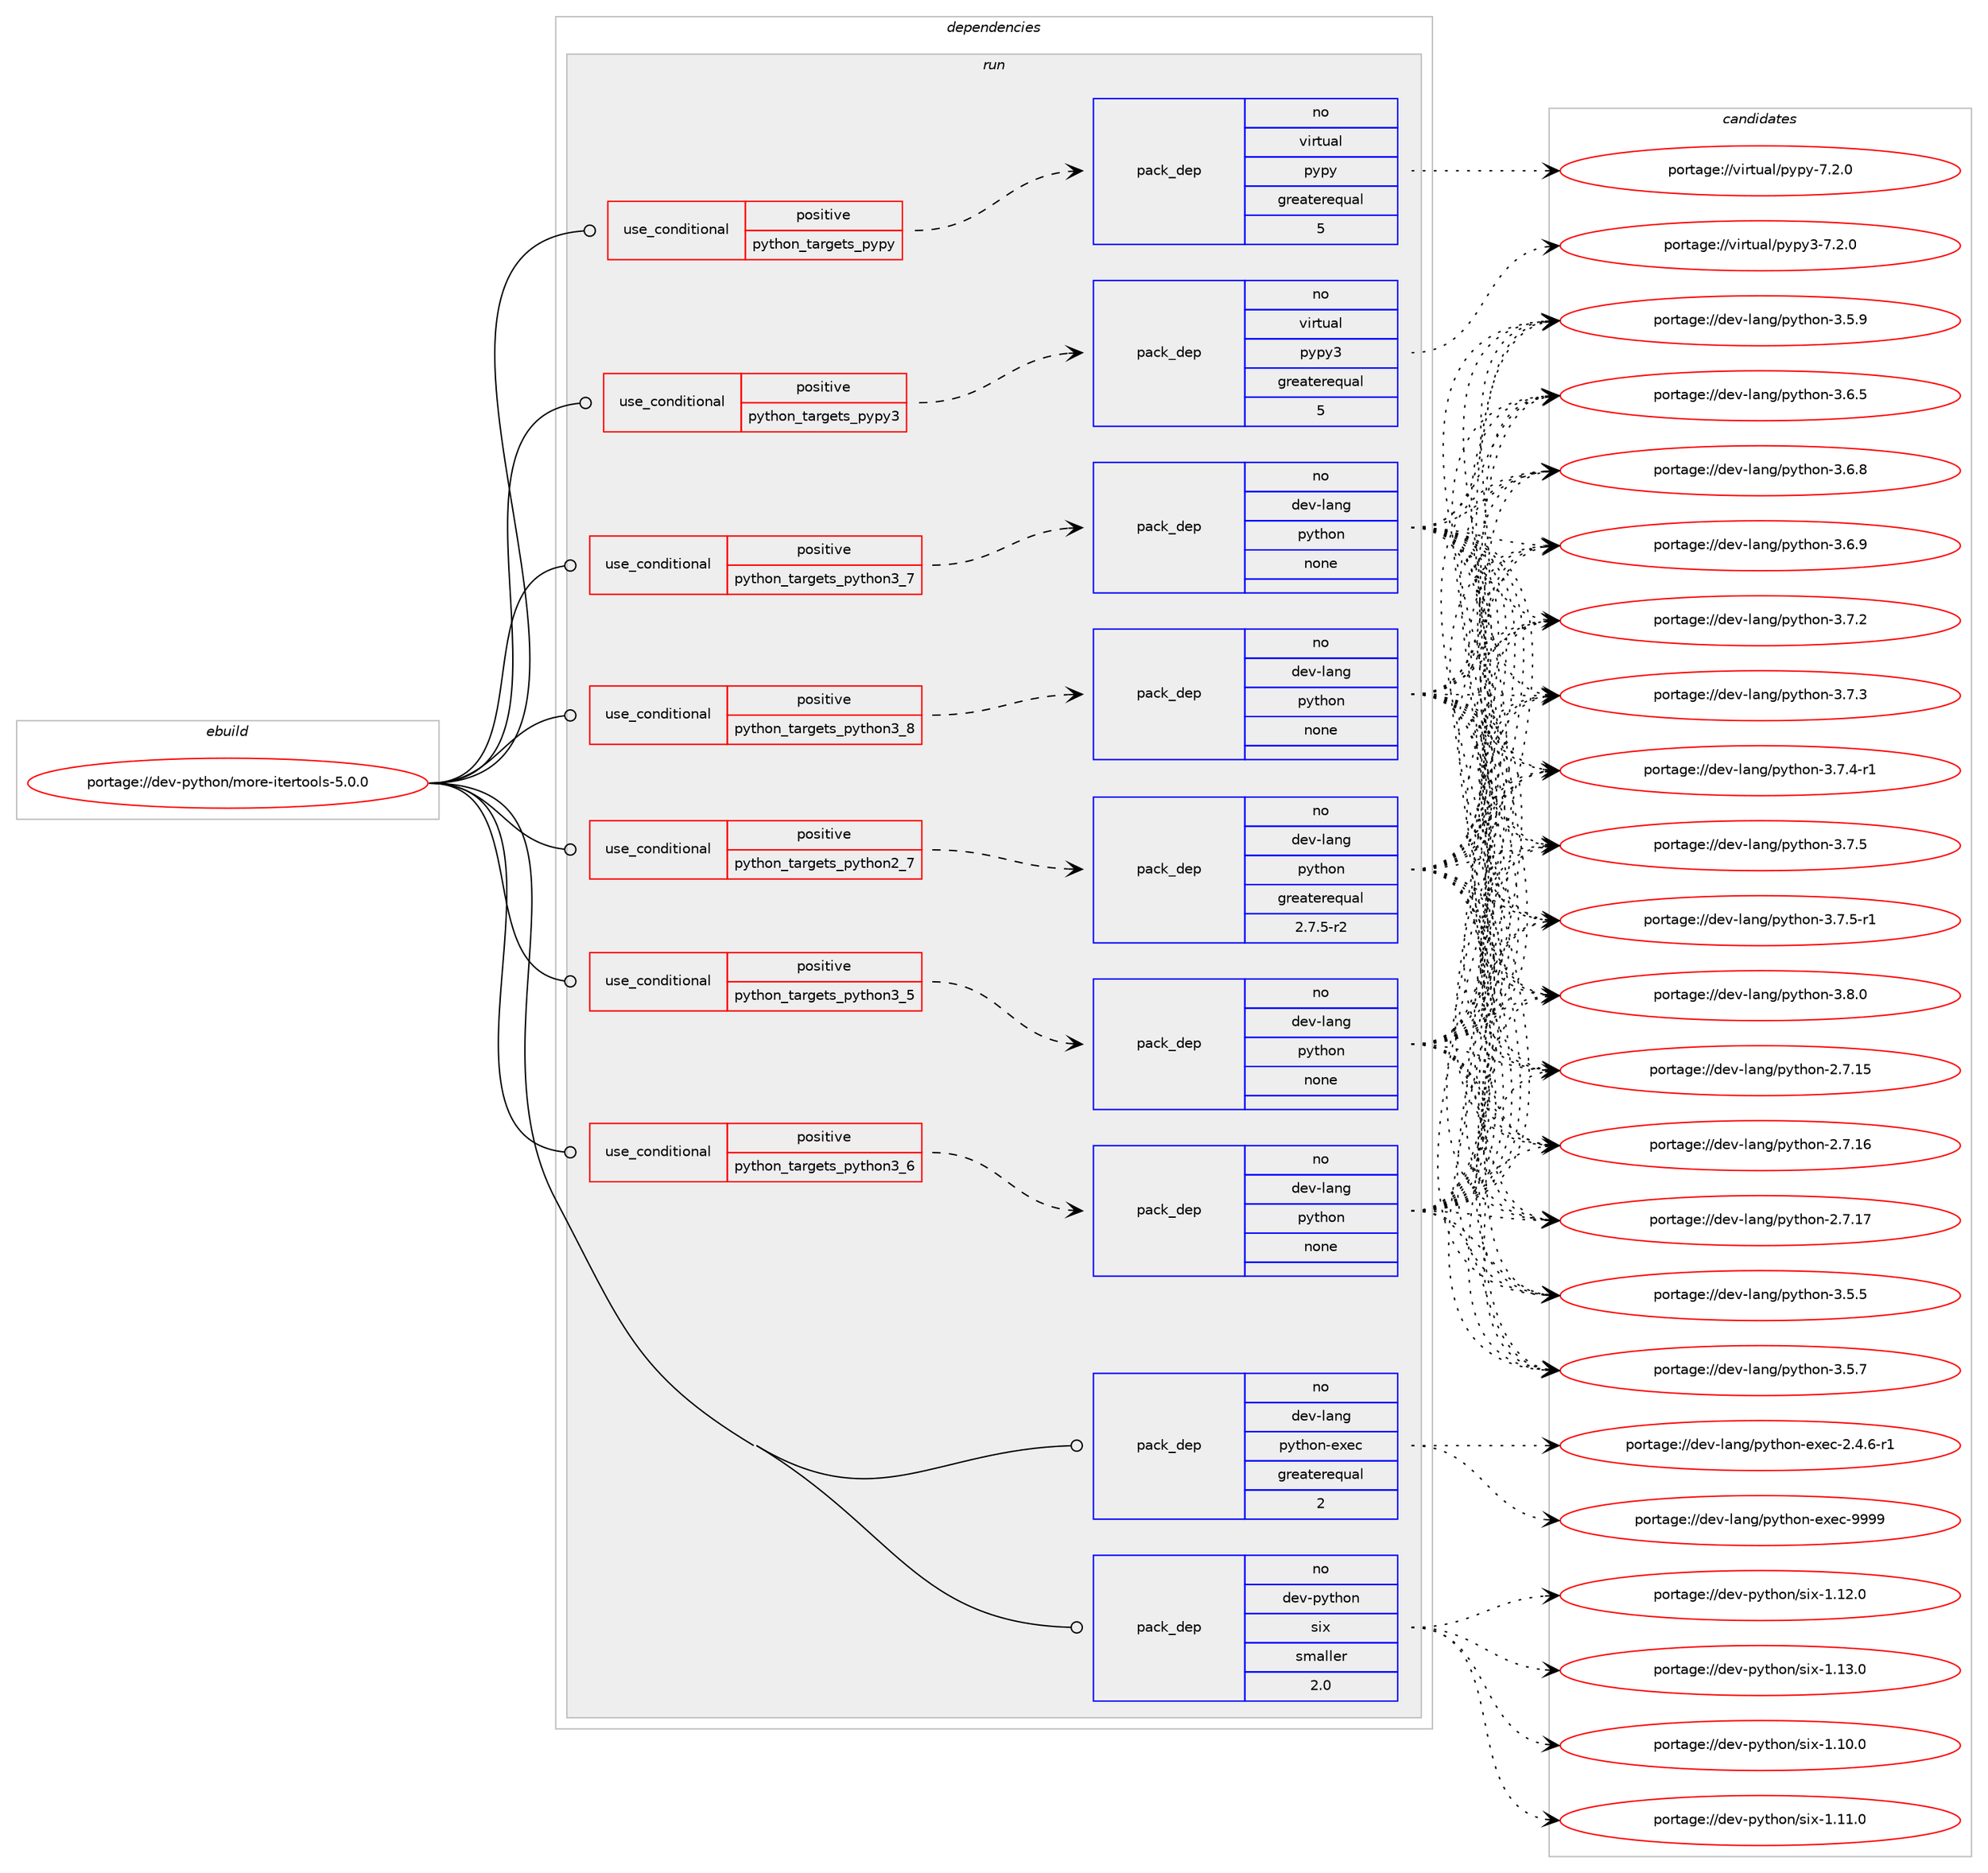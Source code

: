 digraph prolog {

# *************
# Graph options
# *************

newrank=true;
concentrate=true;
compound=true;
graph [rankdir=LR,fontname=Helvetica,fontsize=10,ranksep=1.5];#, ranksep=2.5, nodesep=0.2];
edge  [arrowhead=vee];
node  [fontname=Helvetica,fontsize=10];

# **********
# The ebuild
# **********

subgraph cluster_leftcol {
color=gray;
rank=same;
label=<<i>ebuild</i>>;
id [label="portage://dev-python/more-itertools-5.0.0", color=red, width=4, href="../dev-python/more-itertools-5.0.0.svg"];
}

# ****************
# The dependencies
# ****************

subgraph cluster_midcol {
color=gray;
label=<<i>dependencies</i>>;
subgraph cluster_compile {
fillcolor="#eeeeee";
style=filled;
label=<<i>compile</i>>;
}
subgraph cluster_compileandrun {
fillcolor="#eeeeee";
style=filled;
label=<<i>compile and run</i>>;
}
subgraph cluster_run {
fillcolor="#eeeeee";
style=filled;
label=<<i>run</i>>;
subgraph cond31907 {
dependency149842 [label=<<TABLE BORDER="0" CELLBORDER="1" CELLSPACING="0" CELLPADDING="4"><TR><TD ROWSPAN="3" CELLPADDING="10">use_conditional</TD></TR><TR><TD>positive</TD></TR><TR><TD>python_targets_pypy</TD></TR></TABLE>>, shape=none, color=red];
subgraph pack114609 {
dependency149843 [label=<<TABLE BORDER="0" CELLBORDER="1" CELLSPACING="0" CELLPADDING="4" WIDTH="220"><TR><TD ROWSPAN="6" CELLPADDING="30">pack_dep</TD></TR><TR><TD WIDTH="110">no</TD></TR><TR><TD>virtual</TD></TR><TR><TD>pypy</TD></TR><TR><TD>greaterequal</TD></TR><TR><TD>5</TD></TR></TABLE>>, shape=none, color=blue];
}
dependency149842:e -> dependency149843:w [weight=20,style="dashed",arrowhead="vee"];
}
id:e -> dependency149842:w [weight=20,style="solid",arrowhead="odot"];
subgraph cond31908 {
dependency149844 [label=<<TABLE BORDER="0" CELLBORDER="1" CELLSPACING="0" CELLPADDING="4"><TR><TD ROWSPAN="3" CELLPADDING="10">use_conditional</TD></TR><TR><TD>positive</TD></TR><TR><TD>python_targets_pypy3</TD></TR></TABLE>>, shape=none, color=red];
subgraph pack114610 {
dependency149845 [label=<<TABLE BORDER="0" CELLBORDER="1" CELLSPACING="0" CELLPADDING="4" WIDTH="220"><TR><TD ROWSPAN="6" CELLPADDING="30">pack_dep</TD></TR><TR><TD WIDTH="110">no</TD></TR><TR><TD>virtual</TD></TR><TR><TD>pypy3</TD></TR><TR><TD>greaterequal</TD></TR><TR><TD>5</TD></TR></TABLE>>, shape=none, color=blue];
}
dependency149844:e -> dependency149845:w [weight=20,style="dashed",arrowhead="vee"];
}
id:e -> dependency149844:w [weight=20,style="solid",arrowhead="odot"];
subgraph cond31909 {
dependency149846 [label=<<TABLE BORDER="0" CELLBORDER="1" CELLSPACING="0" CELLPADDING="4"><TR><TD ROWSPAN="3" CELLPADDING="10">use_conditional</TD></TR><TR><TD>positive</TD></TR><TR><TD>python_targets_python2_7</TD></TR></TABLE>>, shape=none, color=red];
subgraph pack114611 {
dependency149847 [label=<<TABLE BORDER="0" CELLBORDER="1" CELLSPACING="0" CELLPADDING="4" WIDTH="220"><TR><TD ROWSPAN="6" CELLPADDING="30">pack_dep</TD></TR><TR><TD WIDTH="110">no</TD></TR><TR><TD>dev-lang</TD></TR><TR><TD>python</TD></TR><TR><TD>greaterequal</TD></TR><TR><TD>2.7.5-r2</TD></TR></TABLE>>, shape=none, color=blue];
}
dependency149846:e -> dependency149847:w [weight=20,style="dashed",arrowhead="vee"];
}
id:e -> dependency149846:w [weight=20,style="solid",arrowhead="odot"];
subgraph cond31910 {
dependency149848 [label=<<TABLE BORDER="0" CELLBORDER="1" CELLSPACING="0" CELLPADDING="4"><TR><TD ROWSPAN="3" CELLPADDING="10">use_conditional</TD></TR><TR><TD>positive</TD></TR><TR><TD>python_targets_python3_5</TD></TR></TABLE>>, shape=none, color=red];
subgraph pack114612 {
dependency149849 [label=<<TABLE BORDER="0" CELLBORDER="1" CELLSPACING="0" CELLPADDING="4" WIDTH="220"><TR><TD ROWSPAN="6" CELLPADDING="30">pack_dep</TD></TR><TR><TD WIDTH="110">no</TD></TR><TR><TD>dev-lang</TD></TR><TR><TD>python</TD></TR><TR><TD>none</TD></TR><TR><TD></TD></TR></TABLE>>, shape=none, color=blue];
}
dependency149848:e -> dependency149849:w [weight=20,style="dashed",arrowhead="vee"];
}
id:e -> dependency149848:w [weight=20,style="solid",arrowhead="odot"];
subgraph cond31911 {
dependency149850 [label=<<TABLE BORDER="0" CELLBORDER="1" CELLSPACING="0" CELLPADDING="4"><TR><TD ROWSPAN="3" CELLPADDING="10">use_conditional</TD></TR><TR><TD>positive</TD></TR><TR><TD>python_targets_python3_6</TD></TR></TABLE>>, shape=none, color=red];
subgraph pack114613 {
dependency149851 [label=<<TABLE BORDER="0" CELLBORDER="1" CELLSPACING="0" CELLPADDING="4" WIDTH="220"><TR><TD ROWSPAN="6" CELLPADDING="30">pack_dep</TD></TR><TR><TD WIDTH="110">no</TD></TR><TR><TD>dev-lang</TD></TR><TR><TD>python</TD></TR><TR><TD>none</TD></TR><TR><TD></TD></TR></TABLE>>, shape=none, color=blue];
}
dependency149850:e -> dependency149851:w [weight=20,style="dashed",arrowhead="vee"];
}
id:e -> dependency149850:w [weight=20,style="solid",arrowhead="odot"];
subgraph cond31912 {
dependency149852 [label=<<TABLE BORDER="0" CELLBORDER="1" CELLSPACING="0" CELLPADDING="4"><TR><TD ROWSPAN="3" CELLPADDING="10">use_conditional</TD></TR><TR><TD>positive</TD></TR><TR><TD>python_targets_python3_7</TD></TR></TABLE>>, shape=none, color=red];
subgraph pack114614 {
dependency149853 [label=<<TABLE BORDER="0" CELLBORDER="1" CELLSPACING="0" CELLPADDING="4" WIDTH="220"><TR><TD ROWSPAN="6" CELLPADDING="30">pack_dep</TD></TR><TR><TD WIDTH="110">no</TD></TR><TR><TD>dev-lang</TD></TR><TR><TD>python</TD></TR><TR><TD>none</TD></TR><TR><TD></TD></TR></TABLE>>, shape=none, color=blue];
}
dependency149852:e -> dependency149853:w [weight=20,style="dashed",arrowhead="vee"];
}
id:e -> dependency149852:w [weight=20,style="solid",arrowhead="odot"];
subgraph cond31913 {
dependency149854 [label=<<TABLE BORDER="0" CELLBORDER="1" CELLSPACING="0" CELLPADDING="4"><TR><TD ROWSPAN="3" CELLPADDING="10">use_conditional</TD></TR><TR><TD>positive</TD></TR><TR><TD>python_targets_python3_8</TD></TR></TABLE>>, shape=none, color=red];
subgraph pack114615 {
dependency149855 [label=<<TABLE BORDER="0" CELLBORDER="1" CELLSPACING="0" CELLPADDING="4" WIDTH="220"><TR><TD ROWSPAN="6" CELLPADDING="30">pack_dep</TD></TR><TR><TD WIDTH="110">no</TD></TR><TR><TD>dev-lang</TD></TR><TR><TD>python</TD></TR><TR><TD>none</TD></TR><TR><TD></TD></TR></TABLE>>, shape=none, color=blue];
}
dependency149854:e -> dependency149855:w [weight=20,style="dashed",arrowhead="vee"];
}
id:e -> dependency149854:w [weight=20,style="solid",arrowhead="odot"];
subgraph pack114616 {
dependency149856 [label=<<TABLE BORDER="0" CELLBORDER="1" CELLSPACING="0" CELLPADDING="4" WIDTH="220"><TR><TD ROWSPAN="6" CELLPADDING="30">pack_dep</TD></TR><TR><TD WIDTH="110">no</TD></TR><TR><TD>dev-lang</TD></TR><TR><TD>python-exec</TD></TR><TR><TD>greaterequal</TD></TR><TR><TD>2</TD></TR></TABLE>>, shape=none, color=blue];
}
id:e -> dependency149856:w [weight=20,style="solid",arrowhead="odot"];
subgraph pack114617 {
dependency149857 [label=<<TABLE BORDER="0" CELLBORDER="1" CELLSPACING="0" CELLPADDING="4" WIDTH="220"><TR><TD ROWSPAN="6" CELLPADDING="30">pack_dep</TD></TR><TR><TD WIDTH="110">no</TD></TR><TR><TD>dev-python</TD></TR><TR><TD>six</TD></TR><TR><TD>smaller</TD></TR><TR><TD>2.0</TD></TR></TABLE>>, shape=none, color=blue];
}
id:e -> dependency149857:w [weight=20,style="solid",arrowhead="odot"];
}
}

# **************
# The candidates
# **************

subgraph cluster_choices {
rank=same;
color=gray;
label=<<i>candidates</i>>;

subgraph choice114609 {
color=black;
nodesep=1;
choiceportage1181051141161179710847112121112121455546504648 [label="portage://virtual/pypy-7.2.0", color=red, width=4,href="../virtual/pypy-7.2.0.svg"];
dependency149843:e -> choiceportage1181051141161179710847112121112121455546504648:w [style=dotted,weight="100"];
}
subgraph choice114610 {
color=black;
nodesep=1;
choiceportage118105114116117971084711212111212151455546504648 [label="portage://virtual/pypy3-7.2.0", color=red, width=4,href="../virtual/pypy3-7.2.0.svg"];
dependency149845:e -> choiceportage118105114116117971084711212111212151455546504648:w [style=dotted,weight="100"];
}
subgraph choice114611 {
color=black;
nodesep=1;
choiceportage10010111845108971101034711212111610411111045504655464953 [label="portage://dev-lang/python-2.7.15", color=red, width=4,href="../dev-lang/python-2.7.15.svg"];
choiceportage10010111845108971101034711212111610411111045504655464954 [label="portage://dev-lang/python-2.7.16", color=red, width=4,href="../dev-lang/python-2.7.16.svg"];
choiceportage10010111845108971101034711212111610411111045504655464955 [label="portage://dev-lang/python-2.7.17", color=red, width=4,href="../dev-lang/python-2.7.17.svg"];
choiceportage100101118451089711010347112121116104111110455146534653 [label="portage://dev-lang/python-3.5.5", color=red, width=4,href="../dev-lang/python-3.5.5.svg"];
choiceportage100101118451089711010347112121116104111110455146534655 [label="portage://dev-lang/python-3.5.7", color=red, width=4,href="../dev-lang/python-3.5.7.svg"];
choiceportage100101118451089711010347112121116104111110455146534657 [label="portage://dev-lang/python-3.5.9", color=red, width=4,href="../dev-lang/python-3.5.9.svg"];
choiceportage100101118451089711010347112121116104111110455146544653 [label="portage://dev-lang/python-3.6.5", color=red, width=4,href="../dev-lang/python-3.6.5.svg"];
choiceportage100101118451089711010347112121116104111110455146544656 [label="portage://dev-lang/python-3.6.8", color=red, width=4,href="../dev-lang/python-3.6.8.svg"];
choiceportage100101118451089711010347112121116104111110455146544657 [label="portage://dev-lang/python-3.6.9", color=red, width=4,href="../dev-lang/python-3.6.9.svg"];
choiceportage100101118451089711010347112121116104111110455146554650 [label="portage://dev-lang/python-3.7.2", color=red, width=4,href="../dev-lang/python-3.7.2.svg"];
choiceportage100101118451089711010347112121116104111110455146554651 [label="portage://dev-lang/python-3.7.3", color=red, width=4,href="../dev-lang/python-3.7.3.svg"];
choiceportage1001011184510897110103471121211161041111104551465546524511449 [label="portage://dev-lang/python-3.7.4-r1", color=red, width=4,href="../dev-lang/python-3.7.4-r1.svg"];
choiceportage100101118451089711010347112121116104111110455146554653 [label="portage://dev-lang/python-3.7.5", color=red, width=4,href="../dev-lang/python-3.7.5.svg"];
choiceportage1001011184510897110103471121211161041111104551465546534511449 [label="portage://dev-lang/python-3.7.5-r1", color=red, width=4,href="../dev-lang/python-3.7.5-r1.svg"];
choiceportage100101118451089711010347112121116104111110455146564648 [label="portage://dev-lang/python-3.8.0", color=red, width=4,href="../dev-lang/python-3.8.0.svg"];
dependency149847:e -> choiceportage10010111845108971101034711212111610411111045504655464953:w [style=dotted,weight="100"];
dependency149847:e -> choiceportage10010111845108971101034711212111610411111045504655464954:w [style=dotted,weight="100"];
dependency149847:e -> choiceportage10010111845108971101034711212111610411111045504655464955:w [style=dotted,weight="100"];
dependency149847:e -> choiceportage100101118451089711010347112121116104111110455146534653:w [style=dotted,weight="100"];
dependency149847:e -> choiceportage100101118451089711010347112121116104111110455146534655:w [style=dotted,weight="100"];
dependency149847:e -> choiceportage100101118451089711010347112121116104111110455146534657:w [style=dotted,weight="100"];
dependency149847:e -> choiceportage100101118451089711010347112121116104111110455146544653:w [style=dotted,weight="100"];
dependency149847:e -> choiceportage100101118451089711010347112121116104111110455146544656:w [style=dotted,weight="100"];
dependency149847:e -> choiceportage100101118451089711010347112121116104111110455146544657:w [style=dotted,weight="100"];
dependency149847:e -> choiceportage100101118451089711010347112121116104111110455146554650:w [style=dotted,weight="100"];
dependency149847:e -> choiceportage100101118451089711010347112121116104111110455146554651:w [style=dotted,weight="100"];
dependency149847:e -> choiceportage1001011184510897110103471121211161041111104551465546524511449:w [style=dotted,weight="100"];
dependency149847:e -> choiceportage100101118451089711010347112121116104111110455146554653:w [style=dotted,weight="100"];
dependency149847:e -> choiceportage1001011184510897110103471121211161041111104551465546534511449:w [style=dotted,weight="100"];
dependency149847:e -> choiceportage100101118451089711010347112121116104111110455146564648:w [style=dotted,weight="100"];
}
subgraph choice114612 {
color=black;
nodesep=1;
choiceportage10010111845108971101034711212111610411111045504655464953 [label="portage://dev-lang/python-2.7.15", color=red, width=4,href="../dev-lang/python-2.7.15.svg"];
choiceportage10010111845108971101034711212111610411111045504655464954 [label="portage://dev-lang/python-2.7.16", color=red, width=4,href="../dev-lang/python-2.7.16.svg"];
choiceportage10010111845108971101034711212111610411111045504655464955 [label="portage://dev-lang/python-2.7.17", color=red, width=4,href="../dev-lang/python-2.7.17.svg"];
choiceportage100101118451089711010347112121116104111110455146534653 [label="portage://dev-lang/python-3.5.5", color=red, width=4,href="../dev-lang/python-3.5.5.svg"];
choiceportage100101118451089711010347112121116104111110455146534655 [label="portage://dev-lang/python-3.5.7", color=red, width=4,href="../dev-lang/python-3.5.7.svg"];
choiceportage100101118451089711010347112121116104111110455146534657 [label="portage://dev-lang/python-3.5.9", color=red, width=4,href="../dev-lang/python-3.5.9.svg"];
choiceportage100101118451089711010347112121116104111110455146544653 [label="portage://dev-lang/python-3.6.5", color=red, width=4,href="../dev-lang/python-3.6.5.svg"];
choiceportage100101118451089711010347112121116104111110455146544656 [label="portage://dev-lang/python-3.6.8", color=red, width=4,href="../dev-lang/python-3.6.8.svg"];
choiceportage100101118451089711010347112121116104111110455146544657 [label="portage://dev-lang/python-3.6.9", color=red, width=4,href="../dev-lang/python-3.6.9.svg"];
choiceportage100101118451089711010347112121116104111110455146554650 [label="portage://dev-lang/python-3.7.2", color=red, width=4,href="../dev-lang/python-3.7.2.svg"];
choiceportage100101118451089711010347112121116104111110455146554651 [label="portage://dev-lang/python-3.7.3", color=red, width=4,href="../dev-lang/python-3.7.3.svg"];
choiceportage1001011184510897110103471121211161041111104551465546524511449 [label="portage://dev-lang/python-3.7.4-r1", color=red, width=4,href="../dev-lang/python-3.7.4-r1.svg"];
choiceportage100101118451089711010347112121116104111110455146554653 [label="portage://dev-lang/python-3.7.5", color=red, width=4,href="../dev-lang/python-3.7.5.svg"];
choiceportage1001011184510897110103471121211161041111104551465546534511449 [label="portage://dev-lang/python-3.7.5-r1", color=red, width=4,href="../dev-lang/python-3.7.5-r1.svg"];
choiceportage100101118451089711010347112121116104111110455146564648 [label="portage://dev-lang/python-3.8.0", color=red, width=4,href="../dev-lang/python-3.8.0.svg"];
dependency149849:e -> choiceportage10010111845108971101034711212111610411111045504655464953:w [style=dotted,weight="100"];
dependency149849:e -> choiceportage10010111845108971101034711212111610411111045504655464954:w [style=dotted,weight="100"];
dependency149849:e -> choiceportage10010111845108971101034711212111610411111045504655464955:w [style=dotted,weight="100"];
dependency149849:e -> choiceportage100101118451089711010347112121116104111110455146534653:w [style=dotted,weight="100"];
dependency149849:e -> choiceportage100101118451089711010347112121116104111110455146534655:w [style=dotted,weight="100"];
dependency149849:e -> choiceportage100101118451089711010347112121116104111110455146534657:w [style=dotted,weight="100"];
dependency149849:e -> choiceportage100101118451089711010347112121116104111110455146544653:w [style=dotted,weight="100"];
dependency149849:e -> choiceportage100101118451089711010347112121116104111110455146544656:w [style=dotted,weight="100"];
dependency149849:e -> choiceportage100101118451089711010347112121116104111110455146544657:w [style=dotted,weight="100"];
dependency149849:e -> choiceportage100101118451089711010347112121116104111110455146554650:w [style=dotted,weight="100"];
dependency149849:e -> choiceportage100101118451089711010347112121116104111110455146554651:w [style=dotted,weight="100"];
dependency149849:e -> choiceportage1001011184510897110103471121211161041111104551465546524511449:w [style=dotted,weight="100"];
dependency149849:e -> choiceportage100101118451089711010347112121116104111110455146554653:w [style=dotted,weight="100"];
dependency149849:e -> choiceportage1001011184510897110103471121211161041111104551465546534511449:w [style=dotted,weight="100"];
dependency149849:e -> choiceportage100101118451089711010347112121116104111110455146564648:w [style=dotted,weight="100"];
}
subgraph choice114613 {
color=black;
nodesep=1;
choiceportage10010111845108971101034711212111610411111045504655464953 [label="portage://dev-lang/python-2.7.15", color=red, width=4,href="../dev-lang/python-2.7.15.svg"];
choiceportage10010111845108971101034711212111610411111045504655464954 [label="portage://dev-lang/python-2.7.16", color=red, width=4,href="../dev-lang/python-2.7.16.svg"];
choiceportage10010111845108971101034711212111610411111045504655464955 [label="portage://dev-lang/python-2.7.17", color=red, width=4,href="../dev-lang/python-2.7.17.svg"];
choiceportage100101118451089711010347112121116104111110455146534653 [label="portage://dev-lang/python-3.5.5", color=red, width=4,href="../dev-lang/python-3.5.5.svg"];
choiceportage100101118451089711010347112121116104111110455146534655 [label="portage://dev-lang/python-3.5.7", color=red, width=4,href="../dev-lang/python-3.5.7.svg"];
choiceportage100101118451089711010347112121116104111110455146534657 [label="portage://dev-lang/python-3.5.9", color=red, width=4,href="../dev-lang/python-3.5.9.svg"];
choiceportage100101118451089711010347112121116104111110455146544653 [label="portage://dev-lang/python-3.6.5", color=red, width=4,href="../dev-lang/python-3.6.5.svg"];
choiceportage100101118451089711010347112121116104111110455146544656 [label="portage://dev-lang/python-3.6.8", color=red, width=4,href="../dev-lang/python-3.6.8.svg"];
choiceportage100101118451089711010347112121116104111110455146544657 [label="portage://dev-lang/python-3.6.9", color=red, width=4,href="../dev-lang/python-3.6.9.svg"];
choiceportage100101118451089711010347112121116104111110455146554650 [label="portage://dev-lang/python-3.7.2", color=red, width=4,href="../dev-lang/python-3.7.2.svg"];
choiceportage100101118451089711010347112121116104111110455146554651 [label="portage://dev-lang/python-3.7.3", color=red, width=4,href="../dev-lang/python-3.7.3.svg"];
choiceportage1001011184510897110103471121211161041111104551465546524511449 [label="portage://dev-lang/python-3.7.4-r1", color=red, width=4,href="../dev-lang/python-3.7.4-r1.svg"];
choiceportage100101118451089711010347112121116104111110455146554653 [label="portage://dev-lang/python-3.7.5", color=red, width=4,href="../dev-lang/python-3.7.5.svg"];
choiceportage1001011184510897110103471121211161041111104551465546534511449 [label="portage://dev-lang/python-3.7.5-r1", color=red, width=4,href="../dev-lang/python-3.7.5-r1.svg"];
choiceportage100101118451089711010347112121116104111110455146564648 [label="portage://dev-lang/python-3.8.0", color=red, width=4,href="../dev-lang/python-3.8.0.svg"];
dependency149851:e -> choiceportage10010111845108971101034711212111610411111045504655464953:w [style=dotted,weight="100"];
dependency149851:e -> choiceportage10010111845108971101034711212111610411111045504655464954:w [style=dotted,weight="100"];
dependency149851:e -> choiceportage10010111845108971101034711212111610411111045504655464955:w [style=dotted,weight="100"];
dependency149851:e -> choiceportage100101118451089711010347112121116104111110455146534653:w [style=dotted,weight="100"];
dependency149851:e -> choiceportage100101118451089711010347112121116104111110455146534655:w [style=dotted,weight="100"];
dependency149851:e -> choiceportage100101118451089711010347112121116104111110455146534657:w [style=dotted,weight="100"];
dependency149851:e -> choiceportage100101118451089711010347112121116104111110455146544653:w [style=dotted,weight="100"];
dependency149851:e -> choiceportage100101118451089711010347112121116104111110455146544656:w [style=dotted,weight="100"];
dependency149851:e -> choiceportage100101118451089711010347112121116104111110455146544657:w [style=dotted,weight="100"];
dependency149851:e -> choiceportage100101118451089711010347112121116104111110455146554650:w [style=dotted,weight="100"];
dependency149851:e -> choiceportage100101118451089711010347112121116104111110455146554651:w [style=dotted,weight="100"];
dependency149851:e -> choiceportage1001011184510897110103471121211161041111104551465546524511449:w [style=dotted,weight="100"];
dependency149851:e -> choiceportage100101118451089711010347112121116104111110455146554653:w [style=dotted,weight="100"];
dependency149851:e -> choiceportage1001011184510897110103471121211161041111104551465546534511449:w [style=dotted,weight="100"];
dependency149851:e -> choiceportage100101118451089711010347112121116104111110455146564648:w [style=dotted,weight="100"];
}
subgraph choice114614 {
color=black;
nodesep=1;
choiceportage10010111845108971101034711212111610411111045504655464953 [label="portage://dev-lang/python-2.7.15", color=red, width=4,href="../dev-lang/python-2.7.15.svg"];
choiceportage10010111845108971101034711212111610411111045504655464954 [label="portage://dev-lang/python-2.7.16", color=red, width=4,href="../dev-lang/python-2.7.16.svg"];
choiceportage10010111845108971101034711212111610411111045504655464955 [label="portage://dev-lang/python-2.7.17", color=red, width=4,href="../dev-lang/python-2.7.17.svg"];
choiceportage100101118451089711010347112121116104111110455146534653 [label="portage://dev-lang/python-3.5.5", color=red, width=4,href="../dev-lang/python-3.5.5.svg"];
choiceportage100101118451089711010347112121116104111110455146534655 [label="portage://dev-lang/python-3.5.7", color=red, width=4,href="../dev-lang/python-3.5.7.svg"];
choiceportage100101118451089711010347112121116104111110455146534657 [label="portage://dev-lang/python-3.5.9", color=red, width=4,href="../dev-lang/python-3.5.9.svg"];
choiceportage100101118451089711010347112121116104111110455146544653 [label="portage://dev-lang/python-3.6.5", color=red, width=4,href="../dev-lang/python-3.6.5.svg"];
choiceportage100101118451089711010347112121116104111110455146544656 [label="portage://dev-lang/python-3.6.8", color=red, width=4,href="../dev-lang/python-3.6.8.svg"];
choiceportage100101118451089711010347112121116104111110455146544657 [label="portage://dev-lang/python-3.6.9", color=red, width=4,href="../dev-lang/python-3.6.9.svg"];
choiceportage100101118451089711010347112121116104111110455146554650 [label="portage://dev-lang/python-3.7.2", color=red, width=4,href="../dev-lang/python-3.7.2.svg"];
choiceportage100101118451089711010347112121116104111110455146554651 [label="portage://dev-lang/python-3.7.3", color=red, width=4,href="../dev-lang/python-3.7.3.svg"];
choiceportage1001011184510897110103471121211161041111104551465546524511449 [label="portage://dev-lang/python-3.7.4-r1", color=red, width=4,href="../dev-lang/python-3.7.4-r1.svg"];
choiceportage100101118451089711010347112121116104111110455146554653 [label="portage://dev-lang/python-3.7.5", color=red, width=4,href="../dev-lang/python-3.7.5.svg"];
choiceportage1001011184510897110103471121211161041111104551465546534511449 [label="portage://dev-lang/python-3.7.5-r1", color=red, width=4,href="../dev-lang/python-3.7.5-r1.svg"];
choiceportage100101118451089711010347112121116104111110455146564648 [label="portage://dev-lang/python-3.8.0", color=red, width=4,href="../dev-lang/python-3.8.0.svg"];
dependency149853:e -> choiceportage10010111845108971101034711212111610411111045504655464953:w [style=dotted,weight="100"];
dependency149853:e -> choiceportage10010111845108971101034711212111610411111045504655464954:w [style=dotted,weight="100"];
dependency149853:e -> choiceportage10010111845108971101034711212111610411111045504655464955:w [style=dotted,weight="100"];
dependency149853:e -> choiceportage100101118451089711010347112121116104111110455146534653:w [style=dotted,weight="100"];
dependency149853:e -> choiceportage100101118451089711010347112121116104111110455146534655:w [style=dotted,weight="100"];
dependency149853:e -> choiceportage100101118451089711010347112121116104111110455146534657:w [style=dotted,weight="100"];
dependency149853:e -> choiceportage100101118451089711010347112121116104111110455146544653:w [style=dotted,weight="100"];
dependency149853:e -> choiceportage100101118451089711010347112121116104111110455146544656:w [style=dotted,weight="100"];
dependency149853:e -> choiceportage100101118451089711010347112121116104111110455146544657:w [style=dotted,weight="100"];
dependency149853:e -> choiceportage100101118451089711010347112121116104111110455146554650:w [style=dotted,weight="100"];
dependency149853:e -> choiceportage100101118451089711010347112121116104111110455146554651:w [style=dotted,weight="100"];
dependency149853:e -> choiceportage1001011184510897110103471121211161041111104551465546524511449:w [style=dotted,weight="100"];
dependency149853:e -> choiceportage100101118451089711010347112121116104111110455146554653:w [style=dotted,weight="100"];
dependency149853:e -> choiceportage1001011184510897110103471121211161041111104551465546534511449:w [style=dotted,weight="100"];
dependency149853:e -> choiceportage100101118451089711010347112121116104111110455146564648:w [style=dotted,weight="100"];
}
subgraph choice114615 {
color=black;
nodesep=1;
choiceportage10010111845108971101034711212111610411111045504655464953 [label="portage://dev-lang/python-2.7.15", color=red, width=4,href="../dev-lang/python-2.7.15.svg"];
choiceportage10010111845108971101034711212111610411111045504655464954 [label="portage://dev-lang/python-2.7.16", color=red, width=4,href="../dev-lang/python-2.7.16.svg"];
choiceportage10010111845108971101034711212111610411111045504655464955 [label="portage://dev-lang/python-2.7.17", color=red, width=4,href="../dev-lang/python-2.7.17.svg"];
choiceportage100101118451089711010347112121116104111110455146534653 [label="portage://dev-lang/python-3.5.5", color=red, width=4,href="../dev-lang/python-3.5.5.svg"];
choiceportage100101118451089711010347112121116104111110455146534655 [label="portage://dev-lang/python-3.5.7", color=red, width=4,href="../dev-lang/python-3.5.7.svg"];
choiceportage100101118451089711010347112121116104111110455146534657 [label="portage://dev-lang/python-3.5.9", color=red, width=4,href="../dev-lang/python-3.5.9.svg"];
choiceportage100101118451089711010347112121116104111110455146544653 [label="portage://dev-lang/python-3.6.5", color=red, width=4,href="../dev-lang/python-3.6.5.svg"];
choiceportage100101118451089711010347112121116104111110455146544656 [label="portage://dev-lang/python-3.6.8", color=red, width=4,href="../dev-lang/python-3.6.8.svg"];
choiceportage100101118451089711010347112121116104111110455146544657 [label="portage://dev-lang/python-3.6.9", color=red, width=4,href="../dev-lang/python-3.6.9.svg"];
choiceportage100101118451089711010347112121116104111110455146554650 [label="portage://dev-lang/python-3.7.2", color=red, width=4,href="../dev-lang/python-3.7.2.svg"];
choiceportage100101118451089711010347112121116104111110455146554651 [label="portage://dev-lang/python-3.7.3", color=red, width=4,href="../dev-lang/python-3.7.3.svg"];
choiceportage1001011184510897110103471121211161041111104551465546524511449 [label="portage://dev-lang/python-3.7.4-r1", color=red, width=4,href="../dev-lang/python-3.7.4-r1.svg"];
choiceportage100101118451089711010347112121116104111110455146554653 [label="portage://dev-lang/python-3.7.5", color=red, width=4,href="../dev-lang/python-3.7.5.svg"];
choiceportage1001011184510897110103471121211161041111104551465546534511449 [label="portage://dev-lang/python-3.7.5-r1", color=red, width=4,href="../dev-lang/python-3.7.5-r1.svg"];
choiceportage100101118451089711010347112121116104111110455146564648 [label="portage://dev-lang/python-3.8.0", color=red, width=4,href="../dev-lang/python-3.8.0.svg"];
dependency149855:e -> choiceportage10010111845108971101034711212111610411111045504655464953:w [style=dotted,weight="100"];
dependency149855:e -> choiceportage10010111845108971101034711212111610411111045504655464954:w [style=dotted,weight="100"];
dependency149855:e -> choiceportage10010111845108971101034711212111610411111045504655464955:w [style=dotted,weight="100"];
dependency149855:e -> choiceportage100101118451089711010347112121116104111110455146534653:w [style=dotted,weight="100"];
dependency149855:e -> choiceportage100101118451089711010347112121116104111110455146534655:w [style=dotted,weight="100"];
dependency149855:e -> choiceportage100101118451089711010347112121116104111110455146534657:w [style=dotted,weight="100"];
dependency149855:e -> choiceportage100101118451089711010347112121116104111110455146544653:w [style=dotted,weight="100"];
dependency149855:e -> choiceportage100101118451089711010347112121116104111110455146544656:w [style=dotted,weight="100"];
dependency149855:e -> choiceportage100101118451089711010347112121116104111110455146544657:w [style=dotted,weight="100"];
dependency149855:e -> choiceportage100101118451089711010347112121116104111110455146554650:w [style=dotted,weight="100"];
dependency149855:e -> choiceportage100101118451089711010347112121116104111110455146554651:w [style=dotted,weight="100"];
dependency149855:e -> choiceportage1001011184510897110103471121211161041111104551465546524511449:w [style=dotted,weight="100"];
dependency149855:e -> choiceportage100101118451089711010347112121116104111110455146554653:w [style=dotted,weight="100"];
dependency149855:e -> choiceportage1001011184510897110103471121211161041111104551465546534511449:w [style=dotted,weight="100"];
dependency149855:e -> choiceportage100101118451089711010347112121116104111110455146564648:w [style=dotted,weight="100"];
}
subgraph choice114616 {
color=black;
nodesep=1;
choiceportage10010111845108971101034711212111610411111045101120101994550465246544511449 [label="portage://dev-lang/python-exec-2.4.6-r1", color=red, width=4,href="../dev-lang/python-exec-2.4.6-r1.svg"];
choiceportage10010111845108971101034711212111610411111045101120101994557575757 [label="portage://dev-lang/python-exec-9999", color=red, width=4,href="../dev-lang/python-exec-9999.svg"];
dependency149856:e -> choiceportage10010111845108971101034711212111610411111045101120101994550465246544511449:w [style=dotted,weight="100"];
dependency149856:e -> choiceportage10010111845108971101034711212111610411111045101120101994557575757:w [style=dotted,weight="100"];
}
subgraph choice114617 {
color=black;
nodesep=1;
choiceportage100101118451121211161041111104711510512045494649484648 [label="portage://dev-python/six-1.10.0", color=red, width=4,href="../dev-python/six-1.10.0.svg"];
choiceportage100101118451121211161041111104711510512045494649494648 [label="portage://dev-python/six-1.11.0", color=red, width=4,href="../dev-python/six-1.11.0.svg"];
choiceportage100101118451121211161041111104711510512045494649504648 [label="portage://dev-python/six-1.12.0", color=red, width=4,href="../dev-python/six-1.12.0.svg"];
choiceportage100101118451121211161041111104711510512045494649514648 [label="portage://dev-python/six-1.13.0", color=red, width=4,href="../dev-python/six-1.13.0.svg"];
dependency149857:e -> choiceportage100101118451121211161041111104711510512045494649484648:w [style=dotted,weight="100"];
dependency149857:e -> choiceportage100101118451121211161041111104711510512045494649494648:w [style=dotted,weight="100"];
dependency149857:e -> choiceportage100101118451121211161041111104711510512045494649504648:w [style=dotted,weight="100"];
dependency149857:e -> choiceportage100101118451121211161041111104711510512045494649514648:w [style=dotted,weight="100"];
}
}

}
